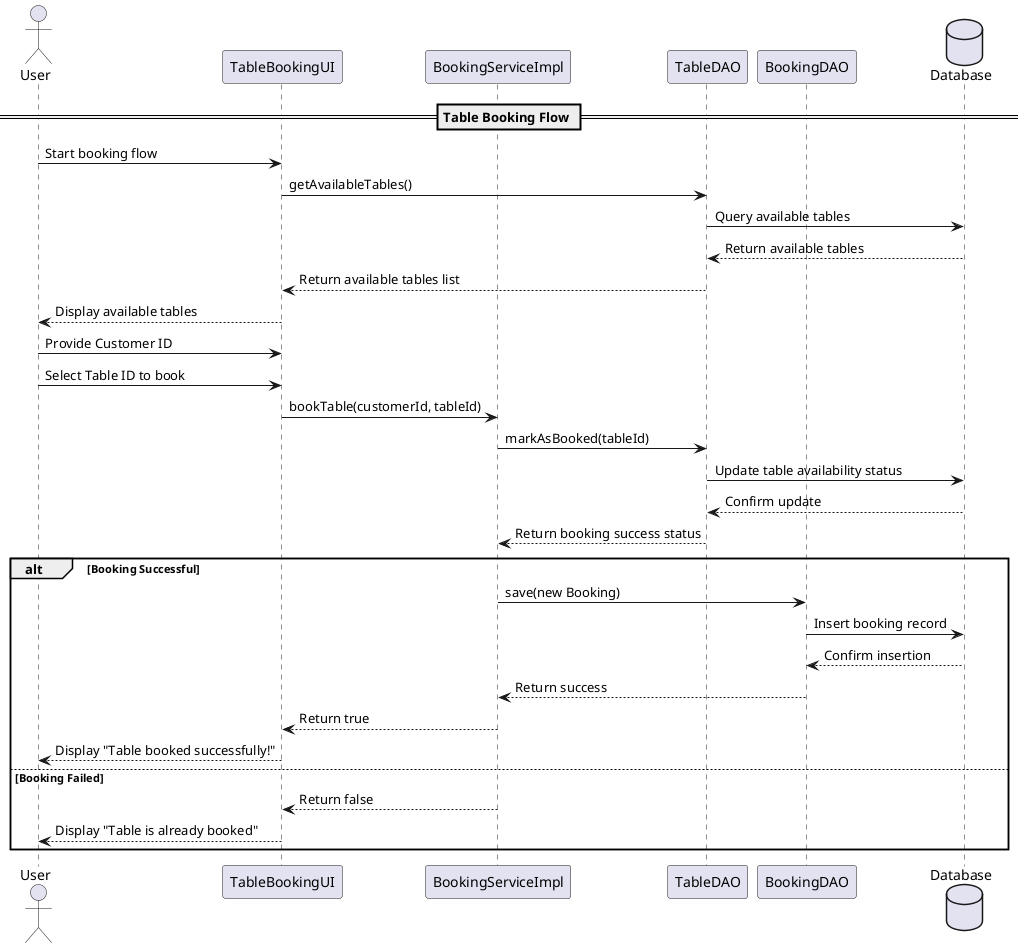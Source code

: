 @startuml Table Booking

actor User
participant TableBookingUI
participant BookingServiceImpl
participant TableDAO
participant BookingDAO
database Database

== Table Booking Flow ==
User -> TableBookingUI: Start booking flow
TableBookingUI -> TableDAO: getAvailableTables()
TableDAO -> Database: Query available tables
Database --> TableDAO: Return available tables
TableDAO --> TableBookingUI: Return available tables list
TableBookingUI --> User: Display available tables
User -> TableBookingUI: Provide Customer ID
User -> TableBookingUI: Select Table ID to book
TableBookingUI -> BookingServiceImpl: bookTable(customerId, tableId)
BookingServiceImpl -> TableDAO: markAsBooked(tableId)
TableDAO -> Database: Update table availability status
Database --> TableDAO: Confirm update
TableDAO --> BookingServiceImpl: Return booking success status
alt Booking Successful
    BookingServiceImpl -> BookingDAO: save(new Booking)
    BookingDAO -> Database: Insert booking record
    Database --> BookingDAO: Confirm insertion
    BookingDAO --> BookingServiceImpl: Return success
    BookingServiceImpl --> TableBookingUI: Return true
    TableBookingUI --> User: Display "Table booked successfully!"
else Booking Failed
    BookingServiceImpl --> TableBookingUI: Return false
    TableBookingUI --> User: Display "Table is already booked"
end

@enduml
